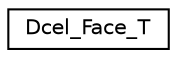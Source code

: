 digraph "Graphical Class Hierarchy"
{
  edge [fontname="Helvetica",fontsize="10",labelfontname="Helvetica",labelfontsize="10"];
  node [fontname="Helvetica",fontsize="10",shape=record];
  rankdir="LR";
  Node0 [label="Dcel_Face_T",height=0.2,width=0.4,color="black", fillcolor="white", style="filled",URL="$structDcel__Face__T.html"];
}
